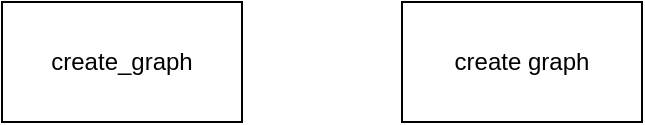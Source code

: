 <mxfile version="11.0.8" type="github"><diagram id="ZHoMB7TtHki6Aw74jIX6" name="Page-1"><mxGraphModel dx="1186" dy="720" grid="1" gridSize="10" guides="1" tooltips="1" connect="1" arrows="1" fold="1" page="1" pageScale="1" pageWidth="850" pageHeight="11000" math="0" shadow="0"><root><mxCell id="0"/><mxCell id="1" parent="0"/><mxCell id="C4J85JN-_a0bHOZoYTTn-2" value="create_graph" style="rounded=0;whiteSpace=wrap;html=1;" vertex="1" parent="1"><mxGeometry x="130" y="320" width="120" height="60" as="geometry"/></mxCell><mxCell id="C4J85JN-_a0bHOZoYTTn-3" value="create graph" style="rounded=0;whiteSpace=wrap;html=1;" vertex="1" parent="1"><mxGeometry x="330" y="320" width="120" height="60" as="geometry"/></mxCell></root></mxGraphModel></diagram></mxfile>